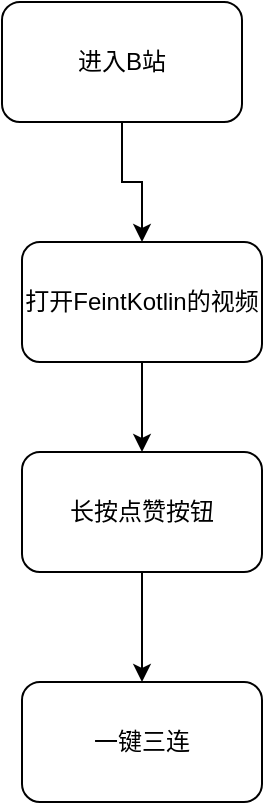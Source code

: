 <mxfile version="13.0.5" type="github">
  <diagram id="HDwnPnsOy4uLpxsVf0ml" name="Page-1">
    <mxGraphModel dx="693" dy="433" grid="1" gridSize="10" guides="1" tooltips="1" connect="1" arrows="1" fold="1" page="1" pageScale="1" pageWidth="827" pageHeight="1169" math="0" shadow="0">
      <root>
        <mxCell id="0" />
        <mxCell id="1" parent="0" />
        <mxCell id="IMrU2__sPg4LdoYcU0Ze-15" value="" style="edgeStyle=orthogonalEdgeStyle;rounded=0;orthogonalLoop=1;jettySize=auto;html=1;" edge="1" parent="1" source="IMrU2__sPg4LdoYcU0Ze-13" target="IMrU2__sPg4LdoYcU0Ze-14">
          <mxGeometry relative="1" as="geometry" />
        </mxCell>
        <mxCell id="IMrU2__sPg4LdoYcU0Ze-13" value="进入B站" style="rounded=1;whiteSpace=wrap;html=1;" vertex="1" parent="1">
          <mxGeometry x="310" y="300" width="120" height="60" as="geometry" />
        </mxCell>
        <mxCell id="IMrU2__sPg4LdoYcU0Ze-16" style="edgeStyle=orthogonalEdgeStyle;rounded=0;orthogonalLoop=1;jettySize=auto;html=1;entryX=0.5;entryY=0;entryDx=0;entryDy=0;" edge="1" parent="1" source="IMrU2__sPg4LdoYcU0Ze-14" target="IMrU2__sPg4LdoYcU0Ze-18">
          <mxGeometry relative="1" as="geometry">
            <mxPoint x="380" y="510" as="targetPoint" />
          </mxGeometry>
        </mxCell>
        <mxCell id="IMrU2__sPg4LdoYcU0Ze-14" value="打开FeintKotlin的视频" style="rounded=1;whiteSpace=wrap;html=1;" vertex="1" parent="1">
          <mxGeometry x="320" y="420" width="120" height="60" as="geometry" />
        </mxCell>
        <mxCell id="IMrU2__sPg4LdoYcU0Ze-20" value="" style="edgeStyle=orthogonalEdgeStyle;rounded=0;orthogonalLoop=1;jettySize=auto;html=1;" edge="1" parent="1" source="IMrU2__sPg4LdoYcU0Ze-18" target="IMrU2__sPg4LdoYcU0Ze-19">
          <mxGeometry relative="1" as="geometry" />
        </mxCell>
        <mxCell id="IMrU2__sPg4LdoYcU0Ze-18" value="长按点赞按钮" style="rounded=1;whiteSpace=wrap;html=1;" vertex="1" parent="1">
          <mxGeometry x="320" y="525" width="120" height="60" as="geometry" />
        </mxCell>
        <mxCell id="IMrU2__sPg4LdoYcU0Ze-19" value="一键三连" style="rounded=1;whiteSpace=wrap;html=1;" vertex="1" parent="1">
          <mxGeometry x="320" y="640" width="120" height="60" as="geometry" />
        </mxCell>
      </root>
    </mxGraphModel>
  </diagram>
</mxfile>

